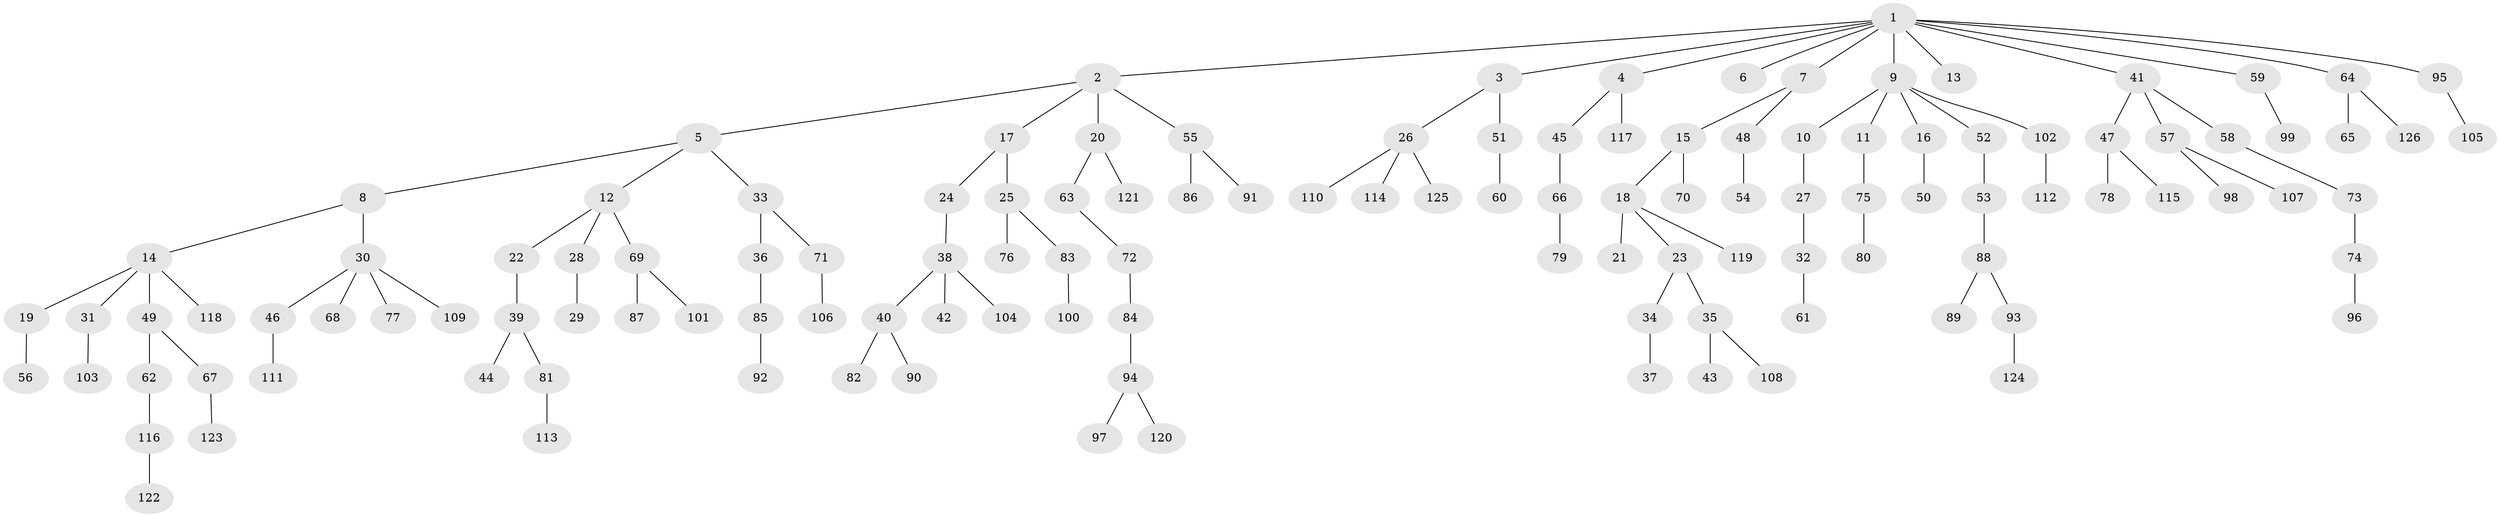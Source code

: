 // Generated by graph-tools (version 1.1) at 2025/11/02/27/25 16:11:28]
// undirected, 126 vertices, 125 edges
graph export_dot {
graph [start="1"]
  node [color=gray90,style=filled];
  1;
  2;
  3;
  4;
  5;
  6;
  7;
  8;
  9;
  10;
  11;
  12;
  13;
  14;
  15;
  16;
  17;
  18;
  19;
  20;
  21;
  22;
  23;
  24;
  25;
  26;
  27;
  28;
  29;
  30;
  31;
  32;
  33;
  34;
  35;
  36;
  37;
  38;
  39;
  40;
  41;
  42;
  43;
  44;
  45;
  46;
  47;
  48;
  49;
  50;
  51;
  52;
  53;
  54;
  55;
  56;
  57;
  58;
  59;
  60;
  61;
  62;
  63;
  64;
  65;
  66;
  67;
  68;
  69;
  70;
  71;
  72;
  73;
  74;
  75;
  76;
  77;
  78;
  79;
  80;
  81;
  82;
  83;
  84;
  85;
  86;
  87;
  88;
  89;
  90;
  91;
  92;
  93;
  94;
  95;
  96;
  97;
  98;
  99;
  100;
  101;
  102;
  103;
  104;
  105;
  106;
  107;
  108;
  109;
  110;
  111;
  112;
  113;
  114;
  115;
  116;
  117;
  118;
  119;
  120;
  121;
  122;
  123;
  124;
  125;
  126;
  1 -- 2;
  1 -- 3;
  1 -- 4;
  1 -- 6;
  1 -- 7;
  1 -- 9;
  1 -- 13;
  1 -- 41;
  1 -- 59;
  1 -- 64;
  1 -- 95;
  2 -- 5;
  2 -- 17;
  2 -- 20;
  2 -- 55;
  3 -- 26;
  3 -- 51;
  4 -- 45;
  4 -- 117;
  5 -- 8;
  5 -- 12;
  5 -- 33;
  7 -- 15;
  7 -- 48;
  8 -- 14;
  8 -- 30;
  9 -- 10;
  9 -- 11;
  9 -- 16;
  9 -- 52;
  9 -- 102;
  10 -- 27;
  11 -- 75;
  12 -- 22;
  12 -- 28;
  12 -- 69;
  14 -- 19;
  14 -- 31;
  14 -- 49;
  14 -- 118;
  15 -- 18;
  15 -- 70;
  16 -- 50;
  17 -- 24;
  17 -- 25;
  18 -- 21;
  18 -- 23;
  18 -- 119;
  19 -- 56;
  20 -- 63;
  20 -- 121;
  22 -- 39;
  23 -- 34;
  23 -- 35;
  24 -- 38;
  25 -- 76;
  25 -- 83;
  26 -- 110;
  26 -- 114;
  26 -- 125;
  27 -- 32;
  28 -- 29;
  30 -- 46;
  30 -- 68;
  30 -- 77;
  30 -- 109;
  31 -- 103;
  32 -- 61;
  33 -- 36;
  33 -- 71;
  34 -- 37;
  35 -- 43;
  35 -- 108;
  36 -- 85;
  38 -- 40;
  38 -- 42;
  38 -- 104;
  39 -- 44;
  39 -- 81;
  40 -- 82;
  40 -- 90;
  41 -- 47;
  41 -- 57;
  41 -- 58;
  45 -- 66;
  46 -- 111;
  47 -- 78;
  47 -- 115;
  48 -- 54;
  49 -- 62;
  49 -- 67;
  51 -- 60;
  52 -- 53;
  53 -- 88;
  55 -- 86;
  55 -- 91;
  57 -- 98;
  57 -- 107;
  58 -- 73;
  59 -- 99;
  62 -- 116;
  63 -- 72;
  64 -- 65;
  64 -- 126;
  66 -- 79;
  67 -- 123;
  69 -- 87;
  69 -- 101;
  71 -- 106;
  72 -- 84;
  73 -- 74;
  74 -- 96;
  75 -- 80;
  81 -- 113;
  83 -- 100;
  84 -- 94;
  85 -- 92;
  88 -- 89;
  88 -- 93;
  93 -- 124;
  94 -- 97;
  94 -- 120;
  95 -- 105;
  102 -- 112;
  116 -- 122;
}
